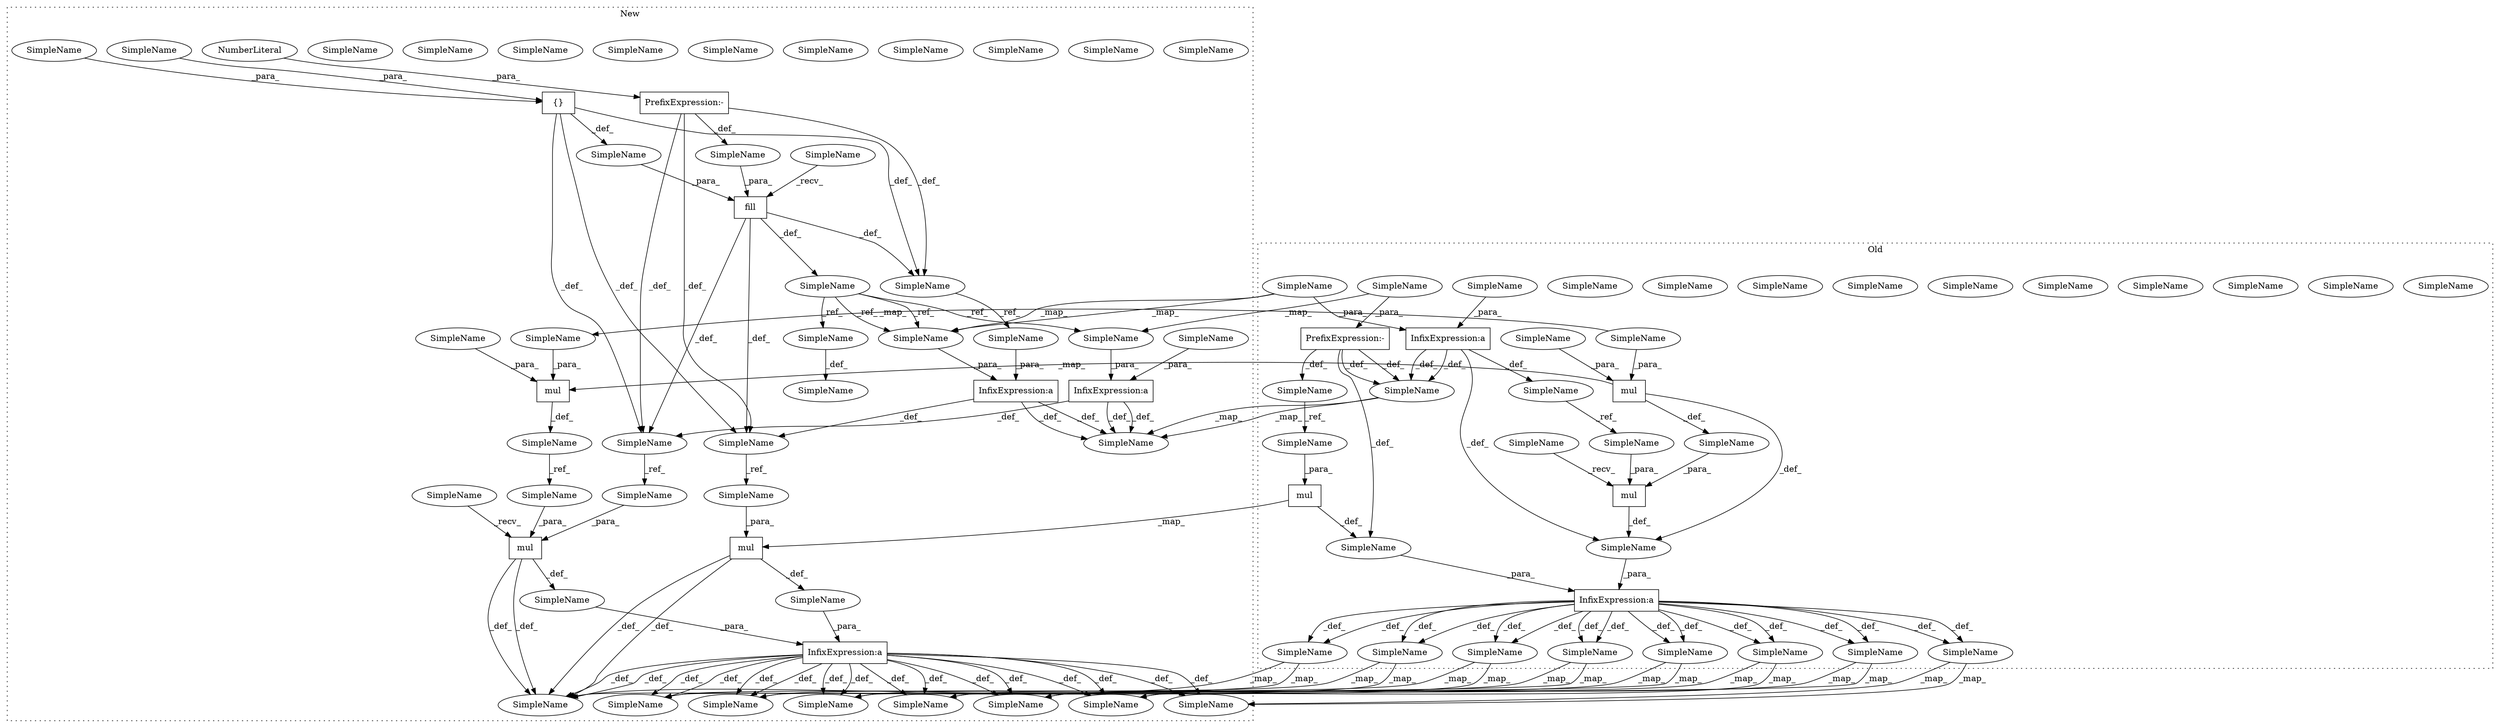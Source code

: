digraph G {
subgraph cluster0 {
1 [label="mul" a="32" s="3608,3635" l="4,1" shape="box"];
3 [label="SimpleName" a="42" s="4552" l="3" shape="ellipse"];
6 [label="SimpleName" a="42" s="4552" l="3" shape="ellipse"];
8 [label="SimpleName" a="42" s="4881" l="3" shape="ellipse"];
11 [label="SimpleName" a="42" s="4881" l="3" shape="ellipse"];
12 [label="SimpleName" a="42" s="3783" l="10" shape="ellipse"];
15 [label="SimpleName" a="42" s="3783" l="10" shape="ellipse"];
16 [label="SimpleName" a="42" s="4094" l="9" shape="ellipse"];
19 [label="SimpleName" a="42" s="4094" l="9" shape="ellipse"];
20 [label="SimpleName" a="42" s="" l="" shape="ellipse"];
21 [label="InfixExpression:a" a="27" s="3532" l="3" shape="box"];
22 [label="SimpleName" a="42" s="3535" l="9" shape="ellipse"];
26 [label="SimpleName" a="42" s="3924" l="5" shape="ellipse"];
29 [label="SimpleName" a="42" s="3924" l="5" shape="ellipse"];
30 [label="SimpleName" a="42" s="3654" l="1" shape="ellipse"];
33 [label="SimpleName" a="42" s="3654" l="1" shape="ellipse"];
34 [label="SimpleName" a="42" s="3740" l="2" shape="ellipse"];
37 [label="SimpleName" a="42" s="3740" l="2" shape="ellipse"];
38 [label="SimpleName" a="42" s="4036" l="4" shape="ellipse"];
41 [label="SimpleName" a="42" s="4036" l="4" shape="ellipse"];
45 [label="SimpleName" a="42" s="3699" l="1" shape="ellipse"];
48 [label="SimpleName" a="42" s="3699" l="1" shape="ellipse"];
54 [label="PrefixExpression:-" a="38" s="3489" l="1" shape="box"];
55 [label="mul" a="32" s="3567,3578" l="4,1" shape="box"];
60 [label="SimpleName" a="42" s="" l="" shape="ellipse"];
61 [label="mul" a="32" s="3593,3644" l="4,1" shape="box"];
62 [label="SimpleName" a="42" s="3330" l="1" shape="ellipse"];
69 [label="SimpleName" a="42" s="3468" l="5" shape="ellipse"];
70 [label="SimpleName" a="42" s="3508" l="7" shape="ellipse"];
71 [label="SimpleName" a="42" s="" l="" shape="ellipse"];
72 [label="InfixExpression:a" a="27" s="3579" l="3" shape="box"];
73 [label="SimpleName" a="42" s="" l="" shape="ellipse"];
79 [label="SimpleName" a="42" s="3582" l="10" shape="ellipse"];
80 [label="SimpleName" a="42" s="3531" l="1" shape="ellipse"];
81 [label="SimpleName" a="42" s="3573" l="5" shape="ellipse"];
83 [label="SimpleName" a="42" s="3535" l="9" shape="ellipse"];
84 [label="SimpleName" a="42" s="3490" l="9" shape="ellipse"];
89 [label="SimpleName" a="42" s="3637" l="7" shape="ellipse"];
label = "Old";
style="dotted";
}
subgraph cluster1 {
2 [label="mul" a="32" s="3537,3564" l="4,1" shape="box"];
4 [label="SimpleName" a="42" s="4708" l="3" shape="ellipse"];
5 [label="SimpleName" a="42" s="4708" l="3" shape="ellipse"];
7 [label="SimpleName" a="42" s="" l="" shape="ellipse"];
9 [label="SimpleName" a="42" s="5037" l="3" shape="ellipse"];
10 [label="SimpleName" a="42" s="5037" l="3" shape="ellipse"];
13 [label="SimpleName" a="42" s="3939" l="10" shape="ellipse"];
14 [label="SimpleName" a="42" s="3939" l="10" shape="ellipse"];
17 [label="SimpleName" a="42" s="4250" l="9" shape="ellipse"];
18 [label="SimpleName" a="42" s="4250" l="9" shape="ellipse"];
23 [label="SimpleName" a="42" s="3649" l="8" shape="ellipse"];
24 [label="SimpleName" a="42" s="3573" l="8" shape="ellipse"];
25 [label="SimpleName" a="42" s="3874" l="5" shape="ellipse"];
27 [label="SimpleName" a="42" s="4080" l="5" shape="ellipse"];
28 [label="SimpleName" a="42" s="4080" l="5" shape="ellipse"];
31 [label="SimpleName" a="42" s="3782" l="1" shape="ellipse"];
32 [label="SimpleName" a="42" s="3782" l="1" shape="ellipse"];
35 [label="SimpleName" a="42" s="3896" l="2" shape="ellipse"];
36 [label="SimpleName" a="42" s="3896" l="2" shape="ellipse"];
39 [label="SimpleName" a="42" s="4192" l="4" shape="ellipse"];
40 [label="SimpleName" a="42" s="4192" l="4" shape="ellipse"];
42 [label="SimpleName" a="42" s="" l="" shape="ellipse"];
43 [label="InfixExpression:a" a="27" s="3742" l="3" shape="box"];
44 [label="SimpleName" a="42" s="" l="" shape="ellipse"];
46 [label="SimpleName" a="42" s="3833" l="1" shape="ellipse"];
47 [label="SimpleName" a="42" s="3833" l="1" shape="ellipse"];
49 [label="PrefixExpression:-" a="38" s="3040" l="1" shape="box"];
50 [label="NumberLiteral" a="34" s="3041" l="6" shape="ellipse"];
51 [label="InfixExpression:a" a="27" s="3693" l="3" shape="box"];
52 [label="mul" a="32" s="3756,3772" l="4,1" shape="box"];
53 [label="{}" a="4" s="3017,3038" l="1,1" shape="box"];
56 [label="mul" a="32" s="3727,3741" l="4,1" shape="box"];
57 [label="InfixExpression:a" a="27" s="3646" l="3" shape="box"];
58 [label="SimpleName" a="42" s="" l="" shape="ellipse"];
59 [label="fill" a="32" s="3003,3047" l="5,1" shape="box"];
63 [label="SimpleName" a="42" s="3381" l="1" shape="ellipse"];
64 [label="SimpleName" a="42" s="2986" l="5" shape="ellipse"];
65 [label="SimpleName" a="42" s="3666" l="10" shape="ellipse"];
66 [label="SimpleName" a="42" s="" l="" shape="ellipse"];
67 [label="SimpleName" a="42" s="3524" l="1" shape="ellipse"];
68 [label="SimpleName" a="42" s="3617" l="8" shape="ellipse"];
74 [label="SimpleName" a="42" s="3762" l="10" shape="ellipse"];
75 [label="SimpleName" a="42" s="3649" l="8" shape="ellipse"];
76 [label="SimpleName" a="42" s="3696" l="8" shape="ellipse"];
77 [label="SimpleName" a="42" s="3880" l="8" shape="ellipse"];
78 [label="SimpleName" a="42" s="3029" l="9" shape="ellipse"];
82 [label="SimpleName" a="42" s="3733" l="8" shape="ellipse"];
85 [label="SimpleName" a="42" s="3641" l="5" shape="ellipse"];
86 [label="SimpleName" a="42" s="2992" l="10" shape="ellipse"];
87 [label="SimpleName" a="42" s="3745" l="10" shape="ellipse"];
88 [label="SimpleName" a="42" s="3760" l="1" shape="ellipse"];
90 [label="SimpleName" a="42" s="3692" l="1" shape="ellipse"];
91 [label="SimpleName" a="42" s="3018" l="10" shape="ellipse"];
label = "New";
style="dotted";
}
1 -> 2 [label="_map_"];
1 -> 60 [label="_def_"];
1 -> 73 [label="_def_"];
2 -> 67 [label="_def_"];
6 -> 5 [label="_map_"];
6 -> 5 [label="_map_"];
7 -> 2 [label="_para_"];
11 -> 10 [label="_map_"];
11 -> 10 [label="_map_"];
15 -> 14 [label="_map_"];
15 -> 14 [label="_map_"];
19 -> 18 [label="_map_"];
19 -> 18 [label="_map_"];
20 -> 1 [label="_para_"];
21 -> 73 [label="_def_"];
21 -> 70 [label="_def_"];
21 -> 33 [label="_def_"];
21 -> 33 [label="_def_"];
24 -> 75 [label="_ref_"];
24 -> 76 [label="_ref_"];
24 -> 77 [label="_ref_"];
24 -> 75 [label="_ref_"];
29 -> 28 [label="_map_"];
29 -> 28 [label="_map_"];
33 -> 32 [label="_map_"];
33 -> 32 [label="_map_"];
37 -> 36 [label="_map_"];
37 -> 36 [label="_map_"];
41 -> 40 [label="_map_"];
41 -> 40 [label="_map_"];
42 -> 43 [label="_para_"];
43 -> 40 [label="_def_"];
43 -> 10 [label="_def_"];
43 -> 10 [label="_def_"];
43 -> 47 [label="_def_"];
43 -> 28 [label="_def_"];
43 -> 5 [label="_def_"];
43 -> 18 [label="_def_"];
43 -> 40 [label="_def_"];
43 -> 36 [label="_def_"];
43 -> 5 [label="_def_"];
43 -> 14 [label="_def_"];
43 -> 14 [label="_def_"];
43 -> 18 [label="_def_"];
43 -> 36 [label="_def_"];
43 -> 28 [label="_def_"];
43 -> 47 [label="_def_"];
44 -> 43 [label="_para_"];
48 -> 47 [label="_map_"];
48 -> 47 [label="_map_"];
49 -> 58 [label="_def_"];
49 -> 68 [label="_def_"];
49 -> 65 [label="_def_"];
49 -> 64 [label="_def_"];
50 -> 49 [label="_para_"];
51 -> 32 [label="_def_"];
51 -> 32 [label="_def_"];
51 -> 65 [label="_def_"];
52 -> 47 [label="_def_"];
52 -> 47 [label="_def_"];
52 -> 42 [label="_def_"];
53 -> 68 [label="_def_"];
53 -> 66 [label="_def_"];
53 -> 65 [label="_def_"];
53 -> 64 [label="_def_"];
54 -> 71 [label="_def_"];
54 -> 69 [label="_def_"];
54 -> 33 [label="_def_"];
54 -> 33 [label="_def_"];
55 -> 71 [label="_def_"];
55 -> 56 [label="_map_"];
56 -> 47 [label="_def_"];
56 -> 47 [label="_def_"];
56 -> 44 [label="_def_"];
57 -> 32 [label="_def_"];
57 -> 32 [label="_def_"];
57 -> 68 [label="_def_"];
58 -> 59 [label="_para_"];
59 -> 65 [label="_def_"];
59 -> 24 [label="_def_"];
59 -> 64 [label="_def_"];
59 -> 68 [label="_def_"];
60 -> 61 [label="_para_"];
61 -> 73 [label="_def_"];
62 -> 1 [label="_para_"];
62 -> 63 [label="_map_"];
63 -> 2 [label="_para_"];
64 -> 85 [label="_ref_"];
65 -> 74 [label="_ref_"];
66 -> 59 [label="_para_"];
67 -> 88 [label="_ref_"];
68 -> 82 [label="_ref_"];
69 -> 81 [label="_ref_"];
70 -> 89 [label="_ref_"];
71 -> 72 [label="_para_"];
72 -> 29 [label="_def_"];
72 -> 11 [label="_def_"];
72 -> 37 [label="_def_"];
72 -> 37 [label="_def_"];
72 -> 41 [label="_def_"];
72 -> 6 [label="_def_"];
72 -> 29 [label="_def_"];
72 -> 19 [label="_def_"];
72 -> 15 [label="_def_"];
72 -> 19 [label="_def_"];
72 -> 48 [label="_def_"];
72 -> 41 [label="_def_"];
72 -> 6 [label="_def_"];
72 -> 15 [label="_def_"];
72 -> 48 [label="_def_"];
72 -> 11 [label="_def_"];
73 -> 72 [label="_para_"];
74 -> 52 [label="_para_"];
75 -> 57 [label="_para_"];
76 -> 51 [label="_para_"];
77 -> 25 [label="_def_"];
78 -> 53 [label="_para_"];
79 -> 61 [label="_recv_"];
80 -> 21 [label="_para_"];
81 -> 55 [label="_para_"];
82 -> 56 [label="_para_"];
83 -> 75 [label="_map_"];
83 -> 21 [label="_para_"];
83 -> 75 [label="_map_"];
84 -> 76 [label="_map_"];
84 -> 54 [label="_para_"];
85 -> 57 [label="_para_"];
86 -> 59 [label="_recv_"];
87 -> 52 [label="_recv_"];
88 -> 52 [label="_para_"];
89 -> 61 [label="_para_"];
90 -> 51 [label="_para_"];
91 -> 53 [label="_para_"];
}